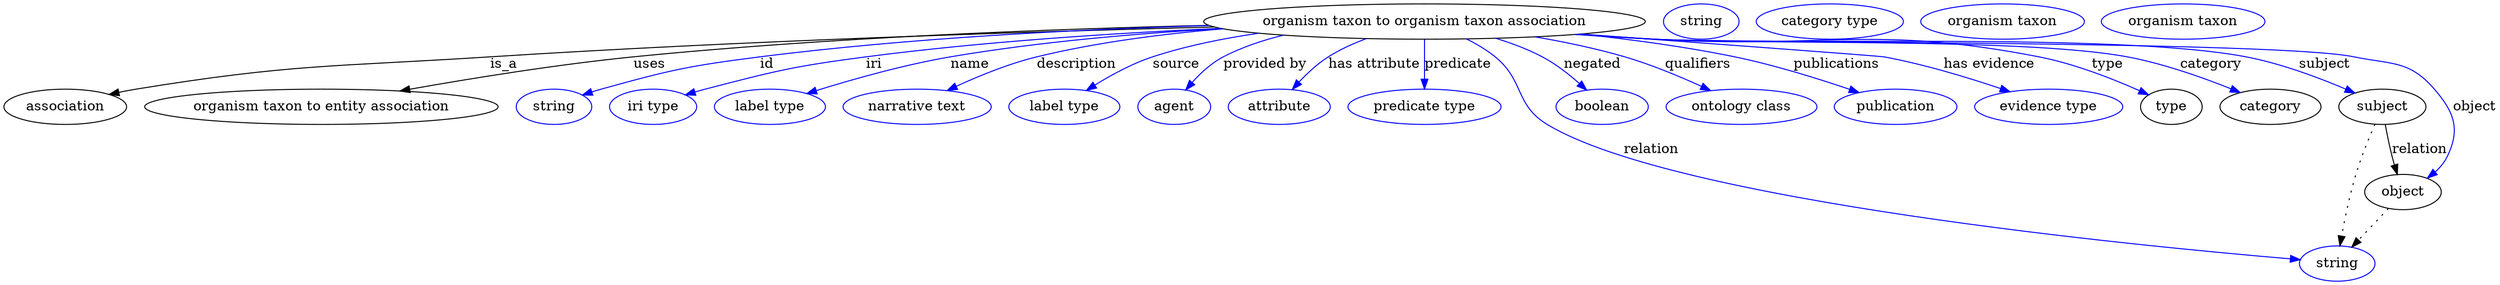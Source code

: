 digraph {
	graph [bb="0,0,2536.4,283"];
	node [label="\N"];
	"organism taxon to organism taxon association"	[height=0.5,
		label="organism taxon to organism taxon association",
		pos="1445.4,265",
		width=6.2467];
	association	[height=0.5,
		pos="62.394,178",
		width=1.7332];
	"organism taxon to organism taxon association" -> association	[label=is_a,
		lp="508.39,221.5",
		pos="e,106.89,190.69 1231.4,259.45 1038.5,254.55 747.28,245.2 494.39,229 333.61,218.7 292.37,222.16 133.39,196 128,195.11 122.41,194.04 \
116.84,192.87"];
	"organism taxon to entity association"	[height=0.5,
		pos="322.39,178",
		width=5.0009];
	"organism taxon to organism taxon association" -> "organism taxon to entity association"	[label=uses,
		lp="655.89,221.5",
		pos="e,402.19,194.15 1225.5,261.15 1063.2,257.42 837.12,248.82 639.39,229 562.3,221.27 475.43,207.19 412.14,195.93"];
	id	[color=blue,
		height=0.5,
		label=string,
		pos="558.39,178",
		width=1.0652];
	"organism taxon to organism taxon association" -> id	[color=blue,
		label=id,
		lp="775.39,221.5",
		pos="e,587.38,190 1225.9,260.94 1093,257.03 920.47,248.31 768.39,229 695.5,219.74 677.2,215.65 606.39,196 603.29,195.14 600.09,194.17 \
596.89,193.16",
		style=solid];
	iri	[color=blue,
		height=0.5,
		label="iri type",
		pos="659.39,178",
		width=1.2277];
	"organism taxon to organism taxon association" -> iri	[color=blue,
		label=iri,
		lp="884.39,221.5",
		pos="e,692.31,190.19 1237.6,258.06 1129.6,253.25 995.51,244.57 876.39,229 802.67,219.36 784.35,214.72 712.39,196 709.02,195.12 705.54,\
194.15 702.06,193.14",
		style=solid];
	name	[color=blue,
		height=0.5,
		label="label type",
		pos="778.39,178",
		width=1.5707];
	"organism taxon to organism taxon association" -> name	[color=blue,
		label=name,
		lp="982.39,221.5",
		pos="e,815.98,191.51 1239,257.81 1153,252.97 1052.4,244.35 962.39,229 915.27,220.97 862.75,206.08 825.93,194.64",
		style=solid];
	description	[color=blue,
		height=0.5,
		label="narrative text",
		pos="928.39,178",
		width=2.0943];
	"organism taxon to organism taxon association" -> description	[color=blue,
		label=description,
		lp="1090.9,221.5",
		pos="e,959.12,194.62 1240.3,257.56 1178.6,252.49 1111.2,243.79 1050.4,229 1022,222.1 991.69,209.68 968.35,198.95",
		style=solid];
	source	[color=blue,
		height=0.5,
		label="label type",
		pos="1078.4,178",
		width=1.5707];
	"organism taxon to organism taxon association" -> source	[color=blue,
		label=source,
		lp="1192.4,221.5",
		pos="e,1101,194.74 1276.5,253.06 1240.3,247.84 1202.6,240.2 1168.4,229 1147.8,222.24 1126.4,210.64 1109.7,200.31",
		style=solid];
	"provided by"	[color=blue,
		height=0.5,
		label=agent,
		pos="1190.4,178",
		width=1.0291];
	"organism taxon to organism taxon association" -> "provided by"	[color=blue,
		label="provided by",
		lp="1282.9,221.5",
		pos="e,1202.1,195.15 1301.7,251.1 1280.4,245.92 1259.3,238.78 1240.4,229 1228.3,222.74 1217.3,212.52 1208.7,202.94",
		style=solid];
	"has attribute"	[color=blue,
		height=0.5,
		label=attribute,
		pos="1297.4,178",
		width=1.4443];
	"organism taxon to organism taxon association" -> "has attribute"	[color=blue,
		label="has attribute",
		lp="1394.4,221.5",
		pos="e,1310.8,195.77 1386.2,247.6 1372.9,242.65 1359.2,236.49 1347.4,229 1336.5,222.09 1326.1,212.42 1317.6,203.42",
		style=solid];
	predicate	[color=blue,
		height=0.5,
		label="predicate type",
		pos="1445.4,178",
		width=2.1665];
	"organism taxon to organism taxon association" -> predicate	[color=blue,
		label=predicate,
		lp="1479.4,221.5",
		pos="e,1445.4,196.18 1445.4,246.8 1445.4,235.16 1445.4,219.55 1445.4,206.24",
		style=solid];
	relation	[color=blue,
		height=0.5,
		label=string,
		pos="2374.4,18",
		width=1.0652];
	"organism taxon to organism taxon association" -> relation	[color=blue,
		label=relation,
		lp="1676.4,134.5",
		pos="e,2336.7,21.986 1488.1,247.27 1498.3,242.23 1508.7,236.12 1517.4,229 1547.4,204.56 1537.3,180.04 1570.4,160 1700,81.489 2174.1,35.759 \
2326.7,22.825",
		style=solid];
	negated	[color=blue,
		height=0.5,
		label=boolean,
		pos="1626.4,178",
		width=1.2999];
	"organism taxon to organism taxon association" -> negated	[color=blue,
		label=negated,
		lp="1616.4,221.5",
		pos="e,1610.6,194.99 1518,247.93 1534.1,242.98 1550.7,236.74 1565.4,229 1578.9,221.88 1592.2,211.46 1603,201.98",
		style=solid];
	qualifiers	[color=blue,
		height=0.5,
		label="ontology class",
		pos="1767.4,178",
		width=2.1304];
	"organism taxon to organism taxon association" -> qualifiers	[color=blue,
		label=qualifiers,
		lp="1722.9,221.5",
		pos="e,1736.1,194.62 1558.4,249.38 1588.3,244.23 1620.3,237.52 1649.4,229 1675.9,221.22 1704.5,209.21 1726.9,198.91",
		style=solid];
	publications	[color=blue,
		height=0.5,
		label=publication,
		pos="1924.4,178",
		width=1.7332];
	"organism taxon to organism taxon association" -> publications	[color=blue,
		label=publications,
		lp="1864.4,221.5",
		pos="e,1887.1,192.53 1603.7,252.19 1654.1,246.9 1709.9,239.41 1760.4,229 1800.6,220.72 1845,206.88 1877.5,195.85",
		style=solid];
	"has evidence"	[color=blue,
		height=0.5,
		label="evidence type",
		pos="2080.4,178",
		width=2.0943];
	"organism taxon to organism taxon association" -> "has evidence"	[color=blue,
		label="has evidence",
		lp="2019.9,221.5",
		pos="e,2040.9,193.37 1606,252.36 1738.1,242.73 1904.7,230.41 1912.4,229 1953.1,221.51 1997.9,207.88 2031,196.74",
		style=solid];
	type	[height=0.5,
		pos="2205.4,178",
		width=0.86659];
	"organism taxon to organism taxon association" -> type	[color=blue,
		label=type,
		lp="2140.4,221.5",
		pos="e,2182.2,190.26 1602.1,252.04 1627.9,250.24 1654.4,248.48 1679.4,247 1853.1,236.7 1899.6,262.16 2070.4,229 2106.7,221.96 2146.1,\
206.37 2172.9,194.46",
		style=solid];
	category	[height=0.5,
		pos="2306.4,178",
		width=1.4263];
	"organism taxon to organism taxon association" -> category	[color=blue,
		label=category,
		lp="2245.9,221.5",
		pos="e,2275.5,192.55 1600.5,251.96 1626.8,250.14 1653.9,248.4 1679.4,247 1786.2,241.12 2055.2,248.54 2160.4,229 2197.2,222.16 2237.3,\
207.9 2266.2,196.35",
		style=solid];
	subject	[height=0.5,
		pos="2420.4,178",
		width=1.2277];
	"organism taxon to organism taxon association" -> subject	[color=blue,
		label=subject,
		lp="2361.4,221.5",
		pos="e,2392.4,192.05 1599.5,251.86 1626.1,250.04 1653.6,248.32 1679.4,247 1813.1,240.15 2149.9,253.96 2281.4,229 2317,222.24 2355.7,207.7 \
2383.1,196.04",
		style=solid];
	object	[height=0.5,
		pos="2441.4,91",
		width=1.0832];
	"organism taxon to organism taxon association" -> object	[color=blue,
		label=object,
		lp="2514.4,178",
		pos="e,2466.3,105.25 1598.9,251.81 1625.7,249.97 1653.4,248.27 1679.4,247 1758.4,243.13 2313.9,245.03 2391.4,229 2429.9,221.04 2447.7,\
225.74 2473.4,196 2493.8,172.38 2500.1,155.03 2486.4,127 2483.5,121.17 2479.2,116.02 2474.3,111.6",
		style=solid];
	association_type	[color=blue,
		height=0.5,
		label=string,
		pos="1726.4,265",
		width=1.0652];
	association_category	[color=blue,
		height=0.5,
		label="category type",
		pos="1857.4,265",
		width=2.0762];
	subject -> relation	[pos="e,2377.1,36.136 2412.8,160.24 2406.9,146.64 2398.8,126.88 2393.4,109 2387.1,88.265 2382.2,64.241 2378.9,46.231",
		style=dotted];
	subject -> object	[label=relation,
		lp="2458.4,134.5",
		pos="e,2435.7,108.98 2423.4,159.77 2425.2,150.09 2427.6,137.8 2430.4,127 2431.1,124.32 2431.9,121.53 2432.7,118.76"];
	"organism taxon to organism taxon association_subject"	[color=blue,
		height=0.5,
		label="organism taxon",
		pos="2033.4,265",
		width=2.3109];
	object -> relation	[pos="e,2389.2,34.713 2426.5,74.243 2417.6,64.775 2406.1,52.56 2396.1,42.024",
		style=dotted];
	"organism taxon to organism taxon association_object"	[color=blue,
		height=0.5,
		label="organism taxon",
		pos="2217.4,265",
		width=2.3109];
}
